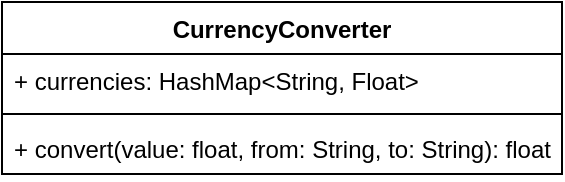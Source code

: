 <mxfile version="16.6.4" type="github">
  <diagram id="yHr-GwGU3GDousn4NrDk" name="Page-1">
    <mxGraphModel dx="830" dy="470" grid="1" gridSize="10" guides="1" tooltips="1" connect="1" arrows="1" fold="1" page="1" pageScale="1" pageWidth="827" pageHeight="1169" math="0" shadow="0">
      <root>
        <mxCell id="0" />
        <mxCell id="1" parent="0" />
        <mxCell id="32Wo6wDjULuT08FHl_mB-4" value="CurrencyConverter" style="swimlane;fontStyle=1;align=center;verticalAlign=top;childLayout=stackLayout;horizontal=1;startSize=26;horizontalStack=0;resizeParent=1;resizeParentMax=0;resizeLast=0;collapsible=1;marginBottom=0;" vertex="1" parent="1">
          <mxGeometry x="30" y="20" width="280" height="86" as="geometry" />
        </mxCell>
        <mxCell id="32Wo6wDjULuT08FHl_mB-5" value="+ currencies: HashMap&lt;String, Float&gt;" style="text;strokeColor=none;fillColor=none;align=left;verticalAlign=top;spacingLeft=4;spacingRight=4;overflow=hidden;rotatable=0;points=[[0,0.5],[1,0.5]];portConstraint=eastwest;" vertex="1" parent="32Wo6wDjULuT08FHl_mB-4">
          <mxGeometry y="26" width="280" height="26" as="geometry" />
        </mxCell>
        <mxCell id="32Wo6wDjULuT08FHl_mB-6" value="" style="line;strokeWidth=1;fillColor=none;align=left;verticalAlign=middle;spacingTop=-1;spacingLeft=3;spacingRight=3;rotatable=0;labelPosition=right;points=[];portConstraint=eastwest;" vertex="1" parent="32Wo6wDjULuT08FHl_mB-4">
          <mxGeometry y="52" width="280" height="8" as="geometry" />
        </mxCell>
        <mxCell id="32Wo6wDjULuT08FHl_mB-7" value="+ convert(value: float, from: String, to: String): float" style="text;strokeColor=none;fillColor=none;align=left;verticalAlign=top;spacingLeft=4;spacingRight=4;overflow=hidden;rotatable=0;points=[[0,0.5],[1,0.5]];portConstraint=eastwest;" vertex="1" parent="32Wo6wDjULuT08FHl_mB-4">
          <mxGeometry y="60" width="280" height="26" as="geometry" />
        </mxCell>
      </root>
    </mxGraphModel>
  </diagram>
</mxfile>

